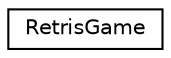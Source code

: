 digraph "Graphical Class Hierarchy"
{
 // LATEX_PDF_SIZE
  edge [fontname="Helvetica",fontsize="10",labelfontname="Helvetica",labelfontsize="10"];
  node [fontname="Helvetica",fontsize="10",shape=record];
  rankdir="LR";
  Node0 [label="RetrisGame",height=0.2,width=0.4,color="black", fillcolor="white", style="filled",URL="$classRetrisGame.html",tooltip="Manages one single game unit and has alle the Tetris logic implemented."];
}
